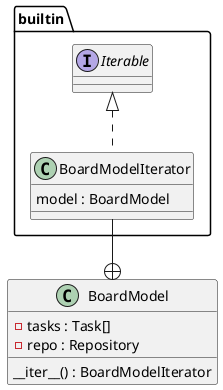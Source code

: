 @startuml
'https://plantuml.com/class-diagram

class BoardModel {
    -tasks : Task[]
    -repo : Repository

    __iter__() : BoardModelIterator
}

interface builtin.Iterable

class builtin.BoardModelIterator {
    model : BoardModel
}

builtin.Iterable  <|.. builtin.BoardModelIterator
builtin.BoardModelIterator --+ BoardModel

@enduml